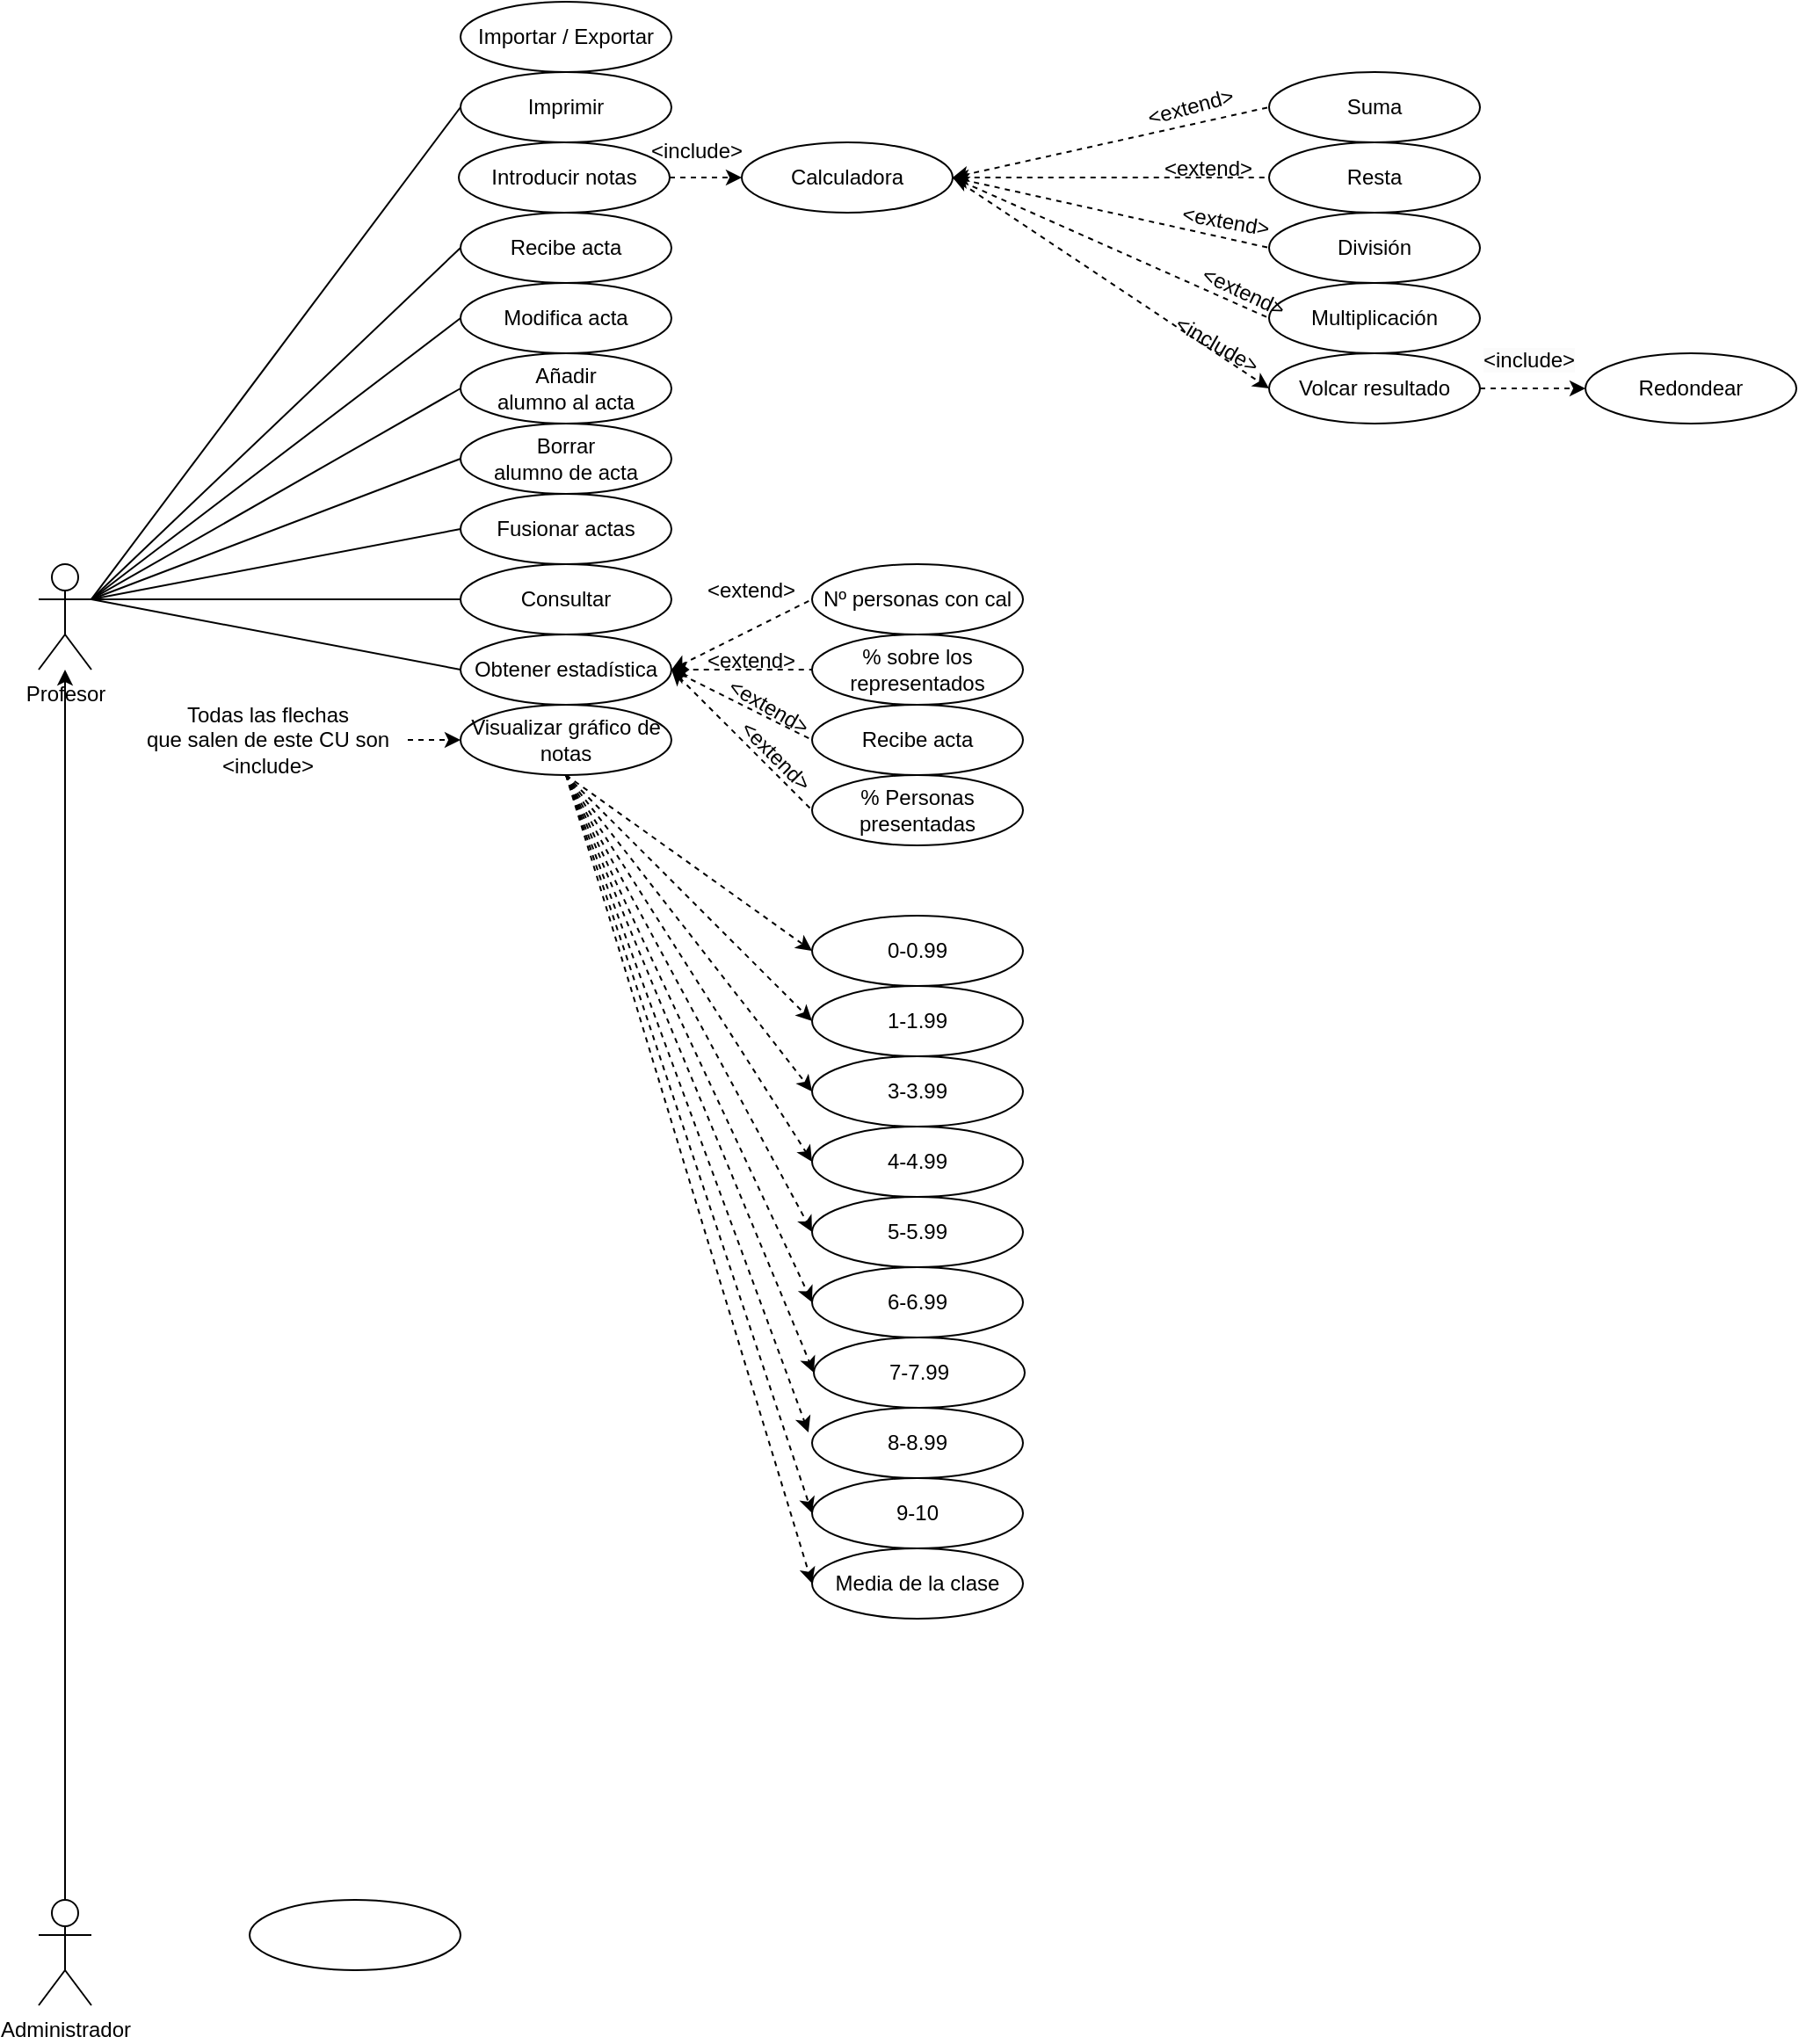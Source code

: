<mxfile version="20.8.11" type="github">
  <diagram name="Página-1" id="47JntAUj07N4KFNGcbqV">
    <mxGraphModel dx="707" dy="1963" grid="1" gridSize="10" guides="1" tooltips="1" connect="1" arrows="1" fold="1" page="1" pageScale="1" pageWidth="827" pageHeight="1169" math="0" shadow="0">
      <root>
        <mxCell id="0" />
        <mxCell id="1" parent="0" />
        <mxCell id="e0_zev7lUgPOxNIeThjS-1" style="edgeStyle=none;rounded=0;orthogonalLoop=1;jettySize=auto;html=1;exitX=1;exitY=0.333;exitDx=0;exitDy=0;exitPerimeter=0;entryX=0;entryY=0.5;entryDx=0;entryDy=0;endArrow=none;endFill=0;" edge="1" parent="1" source="qn6lafyghwuCk_e5bY4_-1" target="qn6lafyghwuCk_e5bY4_-5">
          <mxGeometry relative="1" as="geometry" />
        </mxCell>
        <mxCell id="e0_zev7lUgPOxNIeThjS-2" style="edgeStyle=none;rounded=0;orthogonalLoop=1;jettySize=auto;html=1;exitX=1;exitY=0.333;exitDx=0;exitDy=0;exitPerimeter=0;entryX=0;entryY=0.5;entryDx=0;entryDy=0;endArrow=none;endFill=0;" edge="1" parent="1" source="qn6lafyghwuCk_e5bY4_-1" target="qn6lafyghwuCk_e5bY4_-6">
          <mxGeometry relative="1" as="geometry" />
        </mxCell>
        <mxCell id="e0_zev7lUgPOxNIeThjS-3" style="edgeStyle=none;rounded=0;orthogonalLoop=1;jettySize=auto;html=1;exitX=1;exitY=0.333;exitDx=0;exitDy=0;exitPerimeter=0;entryX=0;entryY=0.5;entryDx=0;entryDy=0;endArrow=none;endFill=0;" edge="1" parent="1" source="qn6lafyghwuCk_e5bY4_-1" target="qn6lafyghwuCk_e5bY4_-14">
          <mxGeometry relative="1" as="geometry" />
        </mxCell>
        <mxCell id="e0_zev7lUgPOxNIeThjS-4" style="edgeStyle=none;rounded=0;orthogonalLoop=1;jettySize=auto;html=1;exitX=1;exitY=0.333;exitDx=0;exitDy=0;exitPerimeter=0;entryX=0;entryY=0.5;entryDx=0;entryDy=0;endArrow=none;endFill=0;" edge="1" parent="1" source="qn6lafyghwuCk_e5bY4_-1" target="qn6lafyghwuCk_e5bY4_-7">
          <mxGeometry relative="1" as="geometry" />
        </mxCell>
        <mxCell id="e0_zev7lUgPOxNIeThjS-5" style="edgeStyle=none;rounded=0;orthogonalLoop=1;jettySize=auto;html=1;exitX=1;exitY=0.333;exitDx=0;exitDy=0;exitPerimeter=0;entryX=0;entryY=0.5;entryDx=0;entryDy=0;endArrow=none;endFill=0;" edge="1" parent="1" source="qn6lafyghwuCk_e5bY4_-1" target="qn6lafyghwuCk_e5bY4_-8">
          <mxGeometry relative="1" as="geometry" />
        </mxCell>
        <mxCell id="e0_zev7lUgPOxNIeThjS-6" style="edgeStyle=none;rounded=0;orthogonalLoop=1;jettySize=auto;html=1;exitX=1;exitY=0.333;exitDx=0;exitDy=0;exitPerimeter=0;entryX=0;entryY=0.5;entryDx=0;entryDy=0;endArrow=none;endFill=0;" edge="1" parent="1" source="qn6lafyghwuCk_e5bY4_-1" target="qn6lafyghwuCk_e5bY4_-9">
          <mxGeometry relative="1" as="geometry" />
        </mxCell>
        <mxCell id="e0_zev7lUgPOxNIeThjS-7" style="edgeStyle=none;rounded=0;orthogonalLoop=1;jettySize=auto;html=1;exitX=1;exitY=0.333;exitDx=0;exitDy=0;exitPerimeter=0;entryX=0;entryY=0.5;entryDx=0;entryDy=0;endArrow=none;endFill=0;" edge="1" parent="1" source="qn6lafyghwuCk_e5bY4_-1" target="qn6lafyghwuCk_e5bY4_-10">
          <mxGeometry relative="1" as="geometry" />
        </mxCell>
        <mxCell id="e0_zev7lUgPOxNIeThjS-61" style="edgeStyle=none;rounded=0;orthogonalLoop=1;jettySize=auto;html=1;exitX=1;exitY=0.333;exitDx=0;exitDy=0;exitPerimeter=0;entryX=0;entryY=0.5;entryDx=0;entryDy=0;startArrow=none;startFill=0;endArrow=none;endFill=0;" edge="1" parent="1" source="qn6lafyghwuCk_e5bY4_-1" target="e0_zev7lUgPOxNIeThjS-59">
          <mxGeometry relative="1" as="geometry" />
        </mxCell>
        <mxCell id="qn6lafyghwuCk_e5bY4_-1" value="Profesor" style="shape=umlActor;verticalLabelPosition=bottom;verticalAlign=top;html=1;outlineConnect=0;" parent="1" vertex="1">
          <mxGeometry x="40" y="200" width="30" height="60" as="geometry" />
        </mxCell>
        <mxCell id="qn6lafyghwuCk_e5bY4_-3" style="edgeStyle=orthogonalEdgeStyle;rounded=0;orthogonalLoop=1;jettySize=auto;html=1;" parent="1" source="qn6lafyghwuCk_e5bY4_-2" target="qn6lafyghwuCk_e5bY4_-1" edge="1">
          <mxGeometry relative="1" as="geometry" />
        </mxCell>
        <mxCell id="qn6lafyghwuCk_e5bY4_-2" value="&lt;div&gt;Administrador&lt;/div&gt;" style="shape=umlActor;verticalLabelPosition=bottom;verticalAlign=top;html=1;outlineConnect=0;" parent="1" vertex="1">
          <mxGeometry x="40" y="960" width="30" height="60" as="geometry" />
        </mxCell>
        <mxCell id="qn6lafyghwuCk_e5bY4_-5" value="Recibe acta" style="ellipse;whiteSpace=wrap;html=1;" parent="1" vertex="1">
          <mxGeometry x="280" width="120" height="40" as="geometry" />
        </mxCell>
        <mxCell id="qn6lafyghwuCk_e5bY4_-6" value="Modifica acta" style="ellipse;whiteSpace=wrap;html=1;" parent="1" vertex="1">
          <mxGeometry x="280" y="40" width="120" height="40" as="geometry" />
        </mxCell>
        <mxCell id="qn6lafyghwuCk_e5bY4_-7" value="&lt;div&gt;Borrar &lt;br&gt;&lt;/div&gt;&lt;div&gt;alumno de acta&lt;/div&gt;" style="ellipse;whiteSpace=wrap;html=1;" parent="1" vertex="1">
          <mxGeometry x="280" y="120" width="120" height="40" as="geometry" />
        </mxCell>
        <mxCell id="qn6lafyghwuCk_e5bY4_-8" value="Fusionar actas" style="ellipse;whiteSpace=wrap;html=1;" parent="1" vertex="1">
          <mxGeometry x="280" y="160" width="120" height="40" as="geometry" />
        </mxCell>
        <mxCell id="qn6lafyghwuCk_e5bY4_-9" value="Consultar" style="ellipse;whiteSpace=wrap;html=1;" parent="1" vertex="1">
          <mxGeometry x="280" y="200" width="120" height="40" as="geometry" />
        </mxCell>
        <mxCell id="e0_zev7lUgPOxNIeThjS-8" style="edgeStyle=none;rounded=0;orthogonalLoop=1;jettySize=auto;html=1;exitX=1;exitY=0.5;exitDx=0;exitDy=0;entryX=0;entryY=0.5;entryDx=0;entryDy=0;endArrow=none;endFill=0;dashed=1;startArrow=classic;startFill=1;" edge="1" parent="1" source="qn6lafyghwuCk_e5bY4_-10" target="qn6lafyghwuCk_e5bY4_-11">
          <mxGeometry relative="1" as="geometry" />
        </mxCell>
        <mxCell id="e0_zev7lUgPOxNIeThjS-9" style="edgeStyle=none;rounded=0;orthogonalLoop=1;jettySize=auto;html=1;exitX=1;exitY=0.5;exitDx=0;exitDy=0;entryX=0;entryY=0.5;entryDx=0;entryDy=0;endArrow=none;endFill=0;dashed=1;startArrow=classic;startFill=1;" edge="1" parent="1" source="qn6lafyghwuCk_e5bY4_-10" target="qn6lafyghwuCk_e5bY4_-12">
          <mxGeometry relative="1" as="geometry" />
        </mxCell>
        <mxCell id="e0_zev7lUgPOxNIeThjS-10" style="edgeStyle=none;rounded=0;orthogonalLoop=1;jettySize=auto;html=1;exitX=1;exitY=0.5;exitDx=0;exitDy=0;entryX=0;entryY=0.5;entryDx=0;entryDy=0;endArrow=none;endFill=0;dashed=1;startArrow=classic;startFill=1;" edge="1" parent="1" source="qn6lafyghwuCk_e5bY4_-10" target="qn6lafyghwuCk_e5bY4_-13">
          <mxGeometry relative="1" as="geometry" />
        </mxCell>
        <mxCell id="e0_zev7lUgPOxNIeThjS-17" style="edgeStyle=none;rounded=0;orthogonalLoop=1;jettySize=auto;html=1;exitX=1;exitY=0.5;exitDx=0;exitDy=0;entryX=0;entryY=0.5;entryDx=0;entryDy=0;dashed=1;startArrow=classic;startFill=1;endArrow=none;endFill=0;" edge="1" parent="1" source="qn6lafyghwuCk_e5bY4_-10" target="e0_zev7lUgPOxNIeThjS-15">
          <mxGeometry relative="1" as="geometry" />
        </mxCell>
        <mxCell id="qn6lafyghwuCk_e5bY4_-10" value="Obtener estadística" style="ellipse;whiteSpace=wrap;html=1;" parent="1" vertex="1">
          <mxGeometry x="280" y="240" width="120" height="40" as="geometry" />
        </mxCell>
        <mxCell id="qn6lafyghwuCk_e5bY4_-11" value="Nº personas con cal" style="ellipse;whiteSpace=wrap;html=1;" parent="1" vertex="1">
          <mxGeometry x="480" y="200" width="120" height="40" as="geometry" />
        </mxCell>
        <mxCell id="qn6lafyghwuCk_e5bY4_-12" value="% sobre los representados" style="ellipse;whiteSpace=wrap;html=1;" parent="1" vertex="1">
          <mxGeometry x="480" y="240" width="120" height="40" as="geometry" />
        </mxCell>
        <mxCell id="qn6lafyghwuCk_e5bY4_-13" value="Recibe acta" style="ellipse;whiteSpace=wrap;html=1;" parent="1" vertex="1">
          <mxGeometry x="480" y="280" width="120" height="40" as="geometry" />
        </mxCell>
        <mxCell id="qn6lafyghwuCk_e5bY4_-14" value="&lt;div&gt;Añadir &lt;br&gt;&lt;/div&gt;&lt;div&gt;alumno al acta&lt;/div&gt;" style="ellipse;whiteSpace=wrap;html=1;" parent="1" vertex="1">
          <mxGeometry x="280" y="80" width="120" height="40" as="geometry" />
        </mxCell>
        <mxCell id="e0_zev7lUgPOxNIeThjS-11" value="&amp;lt;extend&amp;gt;" style="text;html=1;align=center;verticalAlign=middle;resizable=0;points=[];autosize=1;strokeColor=none;fillColor=none;" vertex="1" parent="1">
          <mxGeometry x="410" y="200" width="70" height="30" as="geometry" />
        </mxCell>
        <mxCell id="e0_zev7lUgPOxNIeThjS-12" value="&amp;lt;extend&amp;gt;" style="text;html=1;align=center;verticalAlign=middle;resizable=0;points=[];autosize=1;strokeColor=none;fillColor=none;" vertex="1" parent="1">
          <mxGeometry x="410" y="240" width="70" height="30" as="geometry" />
        </mxCell>
        <mxCell id="e0_zev7lUgPOxNIeThjS-13" value="&amp;lt;extend&amp;gt;" style="text;html=1;align=center;verticalAlign=middle;resizable=0;points=[];autosize=1;strokeColor=none;fillColor=none;rotation=30;" vertex="1" parent="1">
          <mxGeometry x="420" y="266" width="70" height="30" as="geometry" />
        </mxCell>
        <mxCell id="e0_zev7lUgPOxNIeThjS-15" value="% Personas presentadas" style="ellipse;whiteSpace=wrap;html=1;" vertex="1" parent="1">
          <mxGeometry x="480" y="320" width="120" height="40" as="geometry" />
        </mxCell>
        <mxCell id="e0_zev7lUgPOxNIeThjS-18" value="&amp;lt;extend&amp;gt;" style="text;html=1;align=center;verticalAlign=middle;resizable=0;points=[];autosize=1;strokeColor=none;fillColor=none;rotation=45;" vertex="1" parent="1">
          <mxGeometry x="424" y="294" width="70" height="30" as="geometry" />
        </mxCell>
        <mxCell id="e0_zev7lUgPOxNIeThjS-20" style="edgeStyle=none;rounded=0;orthogonalLoop=1;jettySize=auto;html=1;exitX=0.5;exitY=1;exitDx=0;exitDy=0;dashed=1;startArrow=none;startFill=0;endArrow=classic;endFill=1;entryX=0;entryY=0.5;entryDx=0;entryDy=0;" edge="1" parent="1" source="e0_zev7lUgPOxNIeThjS-19" target="e0_zev7lUgPOxNIeThjS-21">
          <mxGeometry relative="1" as="geometry">
            <mxPoint x="480" y="410" as="targetPoint" />
          </mxGeometry>
        </mxCell>
        <mxCell id="e0_zev7lUgPOxNIeThjS-31" style="edgeStyle=none;rounded=0;orthogonalLoop=1;jettySize=auto;html=1;exitX=0.5;exitY=1;exitDx=0;exitDy=0;entryX=0;entryY=0.5;entryDx=0;entryDy=0;dashed=1;startArrow=none;startFill=0;endArrow=classic;endFill=1;" edge="1" parent="1" source="e0_zev7lUgPOxNIeThjS-19" target="e0_zev7lUgPOxNIeThjS-22">
          <mxGeometry relative="1" as="geometry" />
        </mxCell>
        <mxCell id="e0_zev7lUgPOxNIeThjS-32" style="edgeStyle=none;rounded=0;orthogonalLoop=1;jettySize=auto;html=1;exitX=0.5;exitY=1;exitDx=0;exitDy=0;entryX=0;entryY=0.5;entryDx=0;entryDy=0;dashed=1;startArrow=none;startFill=0;endArrow=classic;endFill=1;" edge="1" parent="1" source="e0_zev7lUgPOxNIeThjS-19" target="e0_zev7lUgPOxNIeThjS-23">
          <mxGeometry relative="1" as="geometry" />
        </mxCell>
        <mxCell id="e0_zev7lUgPOxNIeThjS-33" style="edgeStyle=none;rounded=0;orthogonalLoop=1;jettySize=auto;html=1;exitX=0.5;exitY=1;exitDx=0;exitDy=0;entryX=0;entryY=0.5;entryDx=0;entryDy=0;dashed=1;startArrow=none;startFill=0;endArrow=classic;endFill=1;" edge="1" parent="1" source="e0_zev7lUgPOxNIeThjS-19" target="e0_zev7lUgPOxNIeThjS-24">
          <mxGeometry relative="1" as="geometry" />
        </mxCell>
        <mxCell id="e0_zev7lUgPOxNIeThjS-34" style="edgeStyle=none;rounded=0;orthogonalLoop=1;jettySize=auto;html=1;exitX=0.5;exitY=1;exitDx=0;exitDy=0;entryX=0;entryY=0.5;entryDx=0;entryDy=0;dashed=1;startArrow=none;startFill=0;endArrow=classic;endFill=1;" edge="1" parent="1" source="e0_zev7lUgPOxNIeThjS-19" target="e0_zev7lUgPOxNIeThjS-25">
          <mxGeometry relative="1" as="geometry" />
        </mxCell>
        <mxCell id="e0_zev7lUgPOxNIeThjS-35" style="edgeStyle=none;rounded=0;orthogonalLoop=1;jettySize=auto;html=1;exitX=0.5;exitY=1;exitDx=0;exitDy=0;entryX=0;entryY=0.5;entryDx=0;entryDy=0;dashed=1;startArrow=none;startFill=0;endArrow=classic;endFill=1;" edge="1" parent="1" source="e0_zev7lUgPOxNIeThjS-19" target="e0_zev7lUgPOxNIeThjS-26">
          <mxGeometry relative="1" as="geometry" />
        </mxCell>
        <mxCell id="e0_zev7lUgPOxNIeThjS-36" style="edgeStyle=none;rounded=0;orthogonalLoop=1;jettySize=auto;html=1;exitX=0.5;exitY=1;exitDx=0;exitDy=0;entryX=0;entryY=0.5;entryDx=0;entryDy=0;dashed=1;startArrow=none;startFill=0;endArrow=classic;endFill=1;" edge="1" parent="1" source="e0_zev7lUgPOxNIeThjS-19" target="e0_zev7lUgPOxNIeThjS-27">
          <mxGeometry relative="1" as="geometry" />
        </mxCell>
        <mxCell id="e0_zev7lUgPOxNIeThjS-37" style="edgeStyle=none;rounded=0;orthogonalLoop=1;jettySize=auto;html=1;exitX=0.5;exitY=1;exitDx=0;exitDy=0;entryX=-0.017;entryY=0.35;entryDx=0;entryDy=0;entryPerimeter=0;dashed=1;startArrow=none;startFill=0;endArrow=classic;endFill=1;" edge="1" parent="1" source="e0_zev7lUgPOxNIeThjS-19" target="e0_zev7lUgPOxNIeThjS-28">
          <mxGeometry relative="1" as="geometry" />
        </mxCell>
        <mxCell id="e0_zev7lUgPOxNIeThjS-38" style="edgeStyle=none;rounded=0;orthogonalLoop=1;jettySize=auto;html=1;exitX=0.5;exitY=1;exitDx=0;exitDy=0;entryX=0;entryY=0.5;entryDx=0;entryDy=0;dashed=1;startArrow=none;startFill=0;endArrow=classic;endFill=1;" edge="1" parent="1" source="e0_zev7lUgPOxNIeThjS-19" target="e0_zev7lUgPOxNIeThjS-29">
          <mxGeometry relative="1" as="geometry" />
        </mxCell>
        <mxCell id="e0_zev7lUgPOxNIeThjS-41" style="edgeStyle=none;rounded=0;orthogonalLoop=1;jettySize=auto;html=1;exitX=0.5;exitY=1;exitDx=0;exitDy=0;entryX=0;entryY=0.5;entryDx=0;entryDy=0;dashed=1;startArrow=none;startFill=0;endArrow=classic;endFill=1;" edge="1" parent="1" source="e0_zev7lUgPOxNIeThjS-19" target="e0_zev7lUgPOxNIeThjS-39">
          <mxGeometry relative="1" as="geometry" />
        </mxCell>
        <mxCell id="e0_zev7lUgPOxNIeThjS-19" value="Visualizar gráfico de notas" style="ellipse;whiteSpace=wrap;html=1;" vertex="1" parent="1">
          <mxGeometry x="280" y="280" width="120" height="40" as="geometry" />
        </mxCell>
        <mxCell id="e0_zev7lUgPOxNIeThjS-21" value="0-0.99" style="ellipse;whiteSpace=wrap;html=1;" vertex="1" parent="1">
          <mxGeometry x="480" y="400" width="120" height="40" as="geometry" />
        </mxCell>
        <mxCell id="e0_zev7lUgPOxNIeThjS-22" value="1-1.99" style="ellipse;whiteSpace=wrap;html=1;" vertex="1" parent="1">
          <mxGeometry x="480" y="440" width="120" height="40" as="geometry" />
        </mxCell>
        <mxCell id="e0_zev7lUgPOxNIeThjS-23" value="3-3.99" style="ellipse;whiteSpace=wrap;html=1;" vertex="1" parent="1">
          <mxGeometry x="480" y="480" width="120" height="40" as="geometry" />
        </mxCell>
        <mxCell id="e0_zev7lUgPOxNIeThjS-24" value="4-4.99" style="ellipse;whiteSpace=wrap;html=1;" vertex="1" parent="1">
          <mxGeometry x="480" y="520" width="120" height="40" as="geometry" />
        </mxCell>
        <mxCell id="e0_zev7lUgPOxNIeThjS-25" value="5-5.99" style="ellipse;whiteSpace=wrap;html=1;" vertex="1" parent="1">
          <mxGeometry x="480" y="560" width="120" height="40" as="geometry" />
        </mxCell>
        <mxCell id="e0_zev7lUgPOxNIeThjS-26" value="6-6.99" style="ellipse;whiteSpace=wrap;html=1;" vertex="1" parent="1">
          <mxGeometry x="480" y="600" width="120" height="40" as="geometry" />
        </mxCell>
        <mxCell id="e0_zev7lUgPOxNIeThjS-27" value="7-7.99" style="ellipse;whiteSpace=wrap;html=1;" vertex="1" parent="1">
          <mxGeometry x="481" y="640" width="120" height="40" as="geometry" />
        </mxCell>
        <mxCell id="e0_zev7lUgPOxNIeThjS-28" value="8-8.99" style="ellipse;whiteSpace=wrap;html=1;" vertex="1" parent="1">
          <mxGeometry x="480" y="680" width="120" height="40" as="geometry" />
        </mxCell>
        <mxCell id="e0_zev7lUgPOxNIeThjS-29" value="9-10" style="ellipse;whiteSpace=wrap;html=1;" vertex="1" parent="1">
          <mxGeometry x="480" y="720" width="120" height="40" as="geometry" />
        </mxCell>
        <mxCell id="e0_zev7lUgPOxNIeThjS-39" value="Media de la clase" style="ellipse;whiteSpace=wrap;html=1;" vertex="1" parent="1">
          <mxGeometry x="480" y="760" width="120" height="40" as="geometry" />
        </mxCell>
        <mxCell id="e0_zev7lUgPOxNIeThjS-43" style="edgeStyle=none;rounded=0;orthogonalLoop=1;jettySize=auto;html=1;entryX=0;entryY=0.5;entryDx=0;entryDy=0;dashed=1;startArrow=none;startFill=0;endArrow=classic;endFill=1;" edge="1" parent="1" source="e0_zev7lUgPOxNIeThjS-42" target="e0_zev7lUgPOxNIeThjS-19">
          <mxGeometry relative="1" as="geometry" />
        </mxCell>
        <mxCell id="e0_zev7lUgPOxNIeThjS-42" value="Todas las flechas &lt;br&gt;que salen de este CU son&lt;br&gt;&amp;lt;include&amp;gt;" style="text;html=1;align=center;verticalAlign=middle;resizable=0;points=[];autosize=1;strokeColor=none;fillColor=none;" vertex="1" parent="1">
          <mxGeometry x="90" y="270" width="160" height="60" as="geometry" />
        </mxCell>
        <mxCell id="e0_zev7lUgPOxNIeThjS-64" style="edgeStyle=none;rounded=0;orthogonalLoop=1;jettySize=auto;html=1;exitX=1;exitY=0.5;exitDx=0;exitDy=0;entryX=0;entryY=0.5;entryDx=0;entryDy=0;startArrow=none;startFill=0;endArrow=classic;endFill=1;dashed=1;" edge="1" parent="1" source="e0_zev7lUgPOxNIeThjS-44" target="e0_zev7lUgPOxNIeThjS-63">
          <mxGeometry relative="1" as="geometry" />
        </mxCell>
        <mxCell id="e0_zev7lUgPOxNIeThjS-44" value="Calculadora" style="ellipse;whiteSpace=wrap;html=1;" vertex="1" parent="1">
          <mxGeometry x="440" y="-40" width="120" height="40" as="geometry" />
        </mxCell>
        <mxCell id="e0_zev7lUgPOxNIeThjS-46" style="edgeStyle=none;rounded=0;orthogonalLoop=1;jettySize=auto;html=1;exitX=1;exitY=0.5;exitDx=0;exitDy=0;entryX=0;entryY=0.5;entryDx=0;entryDy=0;endArrow=none;endFill=0;dashed=1;startArrow=classic;startFill=1;" edge="1" parent="1" target="e0_zev7lUgPOxNIeThjS-50" source="e0_zev7lUgPOxNIeThjS-44">
          <mxGeometry relative="1" as="geometry">
            <mxPoint x="400" y="-20" as="sourcePoint" />
          </mxGeometry>
        </mxCell>
        <mxCell id="e0_zev7lUgPOxNIeThjS-47" style="edgeStyle=none;rounded=0;orthogonalLoop=1;jettySize=auto;html=1;exitX=1;exitY=0.5;exitDx=0;exitDy=0;entryX=0;entryY=0.5;entryDx=0;entryDy=0;endArrow=none;endFill=0;dashed=1;startArrow=classic;startFill=1;" edge="1" parent="1" target="e0_zev7lUgPOxNIeThjS-51" source="e0_zev7lUgPOxNIeThjS-44">
          <mxGeometry relative="1" as="geometry">
            <mxPoint x="400" y="-20" as="sourcePoint" />
          </mxGeometry>
        </mxCell>
        <mxCell id="e0_zev7lUgPOxNIeThjS-48" style="edgeStyle=none;rounded=0;orthogonalLoop=1;jettySize=auto;html=1;exitX=1;exitY=0.5;exitDx=0;exitDy=0;entryX=0;entryY=0.5;entryDx=0;entryDy=0;endArrow=none;endFill=0;dashed=1;startArrow=classic;startFill=1;" edge="1" parent="1" target="e0_zev7lUgPOxNIeThjS-52" source="e0_zev7lUgPOxNIeThjS-44">
          <mxGeometry relative="1" as="geometry">
            <mxPoint x="400" y="-20" as="sourcePoint" />
          </mxGeometry>
        </mxCell>
        <mxCell id="e0_zev7lUgPOxNIeThjS-49" style="edgeStyle=none;rounded=0;orthogonalLoop=1;jettySize=auto;html=1;exitX=1;exitY=0.5;exitDx=0;exitDy=0;entryX=0;entryY=0.5;entryDx=0;entryDy=0;dashed=1;startArrow=classic;startFill=1;endArrow=none;endFill=0;" edge="1" parent="1" target="e0_zev7lUgPOxNIeThjS-56" source="e0_zev7lUgPOxNIeThjS-44">
          <mxGeometry relative="1" as="geometry">
            <mxPoint x="400" y="-20" as="sourcePoint" />
          </mxGeometry>
        </mxCell>
        <mxCell id="e0_zev7lUgPOxNIeThjS-50" value="Suma" style="ellipse;whiteSpace=wrap;html=1;" vertex="1" parent="1">
          <mxGeometry x="740" y="-80" width="120" height="40" as="geometry" />
        </mxCell>
        <mxCell id="e0_zev7lUgPOxNIeThjS-51" value="Resta" style="ellipse;whiteSpace=wrap;html=1;" vertex="1" parent="1">
          <mxGeometry x="740" y="-40" width="120" height="40" as="geometry" />
        </mxCell>
        <mxCell id="e0_zev7lUgPOxNIeThjS-52" value="División" style="ellipse;whiteSpace=wrap;html=1;" vertex="1" parent="1">
          <mxGeometry x="740" width="120" height="40" as="geometry" />
        </mxCell>
        <mxCell id="e0_zev7lUgPOxNIeThjS-53" value="&amp;lt;extend&amp;gt;" style="text;html=1;align=center;verticalAlign=middle;resizable=0;points=[];autosize=1;strokeColor=none;fillColor=none;" vertex="1" parent="1">
          <mxGeometry x="670" y="-40" width="70" height="30" as="geometry" />
        </mxCell>
        <mxCell id="e0_zev7lUgPOxNIeThjS-54" value="&amp;lt;extend&amp;gt;" style="text;html=1;align=center;verticalAlign=middle;resizable=0;points=[];autosize=1;strokeColor=none;fillColor=none;rotation=-15;" vertex="1" parent="1">
          <mxGeometry x="660" y="-75" width="70" height="30" as="geometry" />
        </mxCell>
        <mxCell id="e0_zev7lUgPOxNIeThjS-55" value="&amp;lt;extend&amp;gt;" style="text;html=1;align=center;verticalAlign=middle;resizable=0;points=[];autosize=1;strokeColor=none;fillColor=none;rotation=10;" vertex="1" parent="1">
          <mxGeometry x="680" y="-10" width="70" height="30" as="geometry" />
        </mxCell>
        <mxCell id="e0_zev7lUgPOxNIeThjS-56" value="Multiplicación" style="ellipse;whiteSpace=wrap;html=1;" vertex="1" parent="1">
          <mxGeometry x="740" y="40" width="120" height="40" as="geometry" />
        </mxCell>
        <mxCell id="e0_zev7lUgPOxNIeThjS-57" value="&amp;lt;extend&amp;gt;" style="text;html=1;align=center;verticalAlign=middle;resizable=0;points=[];autosize=1;strokeColor=none;fillColor=none;rotation=25;" vertex="1" parent="1">
          <mxGeometry x="690" y="30" width="70" height="30" as="geometry" />
        </mxCell>
        <mxCell id="e0_zev7lUgPOxNIeThjS-59" value="Imprimir" style="ellipse;whiteSpace=wrap;html=1;" vertex="1" parent="1">
          <mxGeometry x="280" y="-80" width="120" height="40" as="geometry" />
        </mxCell>
        <mxCell id="e0_zev7lUgPOxNIeThjS-62" value="Importar / Exportar" style="ellipse;whiteSpace=wrap;html=1;" vertex="1" parent="1">
          <mxGeometry x="280" y="-120" width="120" height="40" as="geometry" />
        </mxCell>
        <mxCell id="e0_zev7lUgPOxNIeThjS-67" style="edgeStyle=none;rounded=0;orthogonalLoop=1;jettySize=auto;html=1;exitX=1;exitY=0.5;exitDx=0;exitDy=0;entryX=0;entryY=0.5;entryDx=0;entryDy=0;dashed=1;startArrow=none;startFill=0;endArrow=classic;endFill=1;" edge="1" parent="1" source="e0_zev7lUgPOxNIeThjS-63" target="e0_zev7lUgPOxNIeThjS-66">
          <mxGeometry relative="1" as="geometry" />
        </mxCell>
        <mxCell id="e0_zev7lUgPOxNIeThjS-63" value="Volcar resultado" style="ellipse;whiteSpace=wrap;html=1;" vertex="1" parent="1">
          <mxGeometry x="740" y="80" width="120" height="40" as="geometry" />
        </mxCell>
        <mxCell id="e0_zev7lUgPOxNIeThjS-65" value="&amp;lt;include&amp;gt;" style="text;html=1;align=center;verticalAlign=middle;resizable=0;points=[];autosize=1;strokeColor=none;fillColor=none;rotation=30;" vertex="1" parent="1">
          <mxGeometry x="670" y="60" width="80" height="30" as="geometry" />
        </mxCell>
        <mxCell id="e0_zev7lUgPOxNIeThjS-66" value="Redondear" style="ellipse;whiteSpace=wrap;html=1;" vertex="1" parent="1">
          <mxGeometry x="920" y="80" width="120" height="40" as="geometry" />
        </mxCell>
        <mxCell id="e0_zev7lUgPOxNIeThjS-68" value="&lt;span style=&quot;color: rgb(0, 0, 0); font-family: Helvetica; font-size: 12px; font-style: normal; font-variant-ligatures: normal; font-variant-caps: normal; font-weight: 400; letter-spacing: normal; orphans: 2; text-align: center; text-indent: 0px; text-transform: none; widows: 2; word-spacing: 0px; -webkit-text-stroke-width: 0px; background-color: rgb(251, 251, 251); text-decoration-thickness: initial; text-decoration-style: initial; text-decoration-color: initial; float: none; display: inline !important;&quot;&gt;&amp;lt;include&amp;gt;&lt;/span&gt;" style="text;whiteSpace=wrap;html=1;" vertex="1" parent="1">
          <mxGeometry x="860" y="70" width="60" height="30" as="geometry" />
        </mxCell>
        <mxCell id="e0_zev7lUgPOxNIeThjS-70" style="edgeStyle=none;rounded=0;orthogonalLoop=1;jettySize=auto;html=1;exitX=1;exitY=0.5;exitDx=0;exitDy=0;dashed=1;startArrow=none;startFill=0;endArrow=classic;endFill=1;" edge="1" parent="1" source="e0_zev7lUgPOxNIeThjS-69" target="e0_zev7lUgPOxNIeThjS-44">
          <mxGeometry relative="1" as="geometry" />
        </mxCell>
        <mxCell id="e0_zev7lUgPOxNIeThjS-69" value="Introducir notas" style="ellipse;whiteSpace=wrap;html=1;" vertex="1" parent="1">
          <mxGeometry x="279" y="-40" width="120" height="40" as="geometry" />
        </mxCell>
        <mxCell id="e0_zev7lUgPOxNIeThjS-71" value="&amp;lt;include&amp;gt;" style="text;html=1;align=center;verticalAlign=middle;resizable=0;points=[];autosize=1;strokeColor=none;fillColor=none;" vertex="1" parent="1">
          <mxGeometry x="374" y="-50" width="80" height="30" as="geometry" />
        </mxCell>
        <mxCell id="e0_zev7lUgPOxNIeThjS-72" value="" style="ellipse;whiteSpace=wrap;html=1;" vertex="1" parent="1">
          <mxGeometry x="160" y="960" width="120" height="40" as="geometry" />
        </mxCell>
      </root>
    </mxGraphModel>
  </diagram>
</mxfile>
